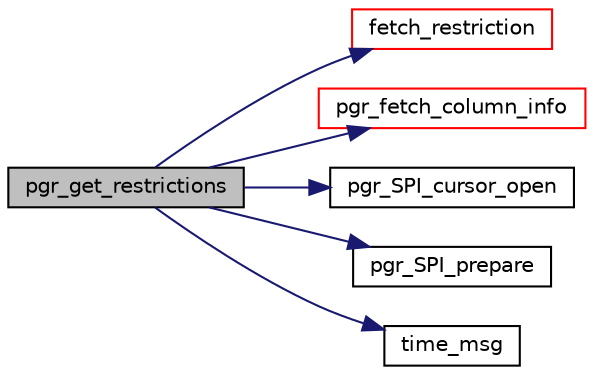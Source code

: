digraph "pgr_get_restrictions"
{
  edge [fontname="Helvetica",fontsize="10",labelfontname="Helvetica",labelfontsize="10"];
  node [fontname="Helvetica",fontsize="10",shape=record];
  rankdir="LR";
  Node11 [label="pgr_get_restrictions",height=0.2,width=0.4,color="black", fillcolor="grey75", style="filled", fontcolor="black"];
  Node11 -> Node12 [color="midnightblue",fontsize="10",style="solid",fontname="Helvetica"];
  Node12 [label="fetch_restriction",height=0.2,width=0.4,color="red", fillcolor="white", style="filled",URL="$restrictions__input_8c.html#ac3cee3d89294cf9d7839cf1e4992db61"];
  Node11 -> Node19 [color="midnightblue",fontsize="10",style="solid",fontname="Helvetica"];
  Node19 [label="pgr_fetch_column_info",height=0.2,width=0.4,color="red", fillcolor="white", style="filled",URL="$get__check__data_8c.html#ae6967f852e7bc95d5d5131b06131de46",tooltip=" Function tells expected type of each column and then check the correspondence type of each column..."];
  Node11 -> Node27 [color="midnightblue",fontsize="10",style="solid",fontname="Helvetica"];
  Node27 [label="pgr_SPI_cursor_open",height=0.2,width=0.4,color="black", fillcolor="white", style="filled",URL="$postgres__connection_8c.html#a85cec439f5e567ec736a2a77a0533d9d"];
  Node11 -> Node28 [color="midnightblue",fontsize="10",style="solid",fontname="Helvetica"];
  Node28 [label="pgr_SPI_prepare",height=0.2,width=0.4,color="black", fillcolor="white", style="filled",URL="$postgres__connection_8c.html#aeb63bcfc2ca89c02b30317112bae5f12"];
  Node11 -> Node17 [color="midnightblue",fontsize="10",style="solid",fontname="Helvetica"];
  Node17 [label="time_msg",height=0.2,width=0.4,color="black", fillcolor="white", style="filled",URL="$time__msg_8c.html#a989d9723eb6d9be4cbf1214136286dbe"];
}
